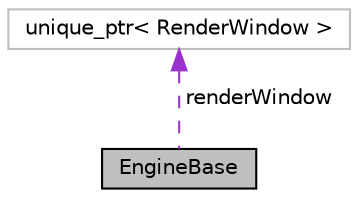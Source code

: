 digraph "EngineBase"
{
 // INTERACTIVE_SVG=YES
 // LATEX_PDF_SIZE
  edge [fontname="Helvetica",fontsize="10",labelfontname="Helvetica",labelfontsize="10"];
  node [fontname="Helvetica",fontsize="10",shape=record];
  Node1 [label="EngineBase",height=0.2,width=0.4,color="black", fillcolor="grey75", style="filled", fontcolor="black",tooltip="This is the entry point of the rendering engine where the main rendering loop resides and the renderi..."];
  Node2 -> Node1 [dir="back",color="darkorchid3",fontsize="10",style="dashed",label=" renderWindow" ,fontname="Helvetica"];
  Node2 [label="unique_ptr\< RenderWindow \>",height=0.2,width=0.4,color="grey75", fillcolor="white", style="filled",tooltip=" "];
}
